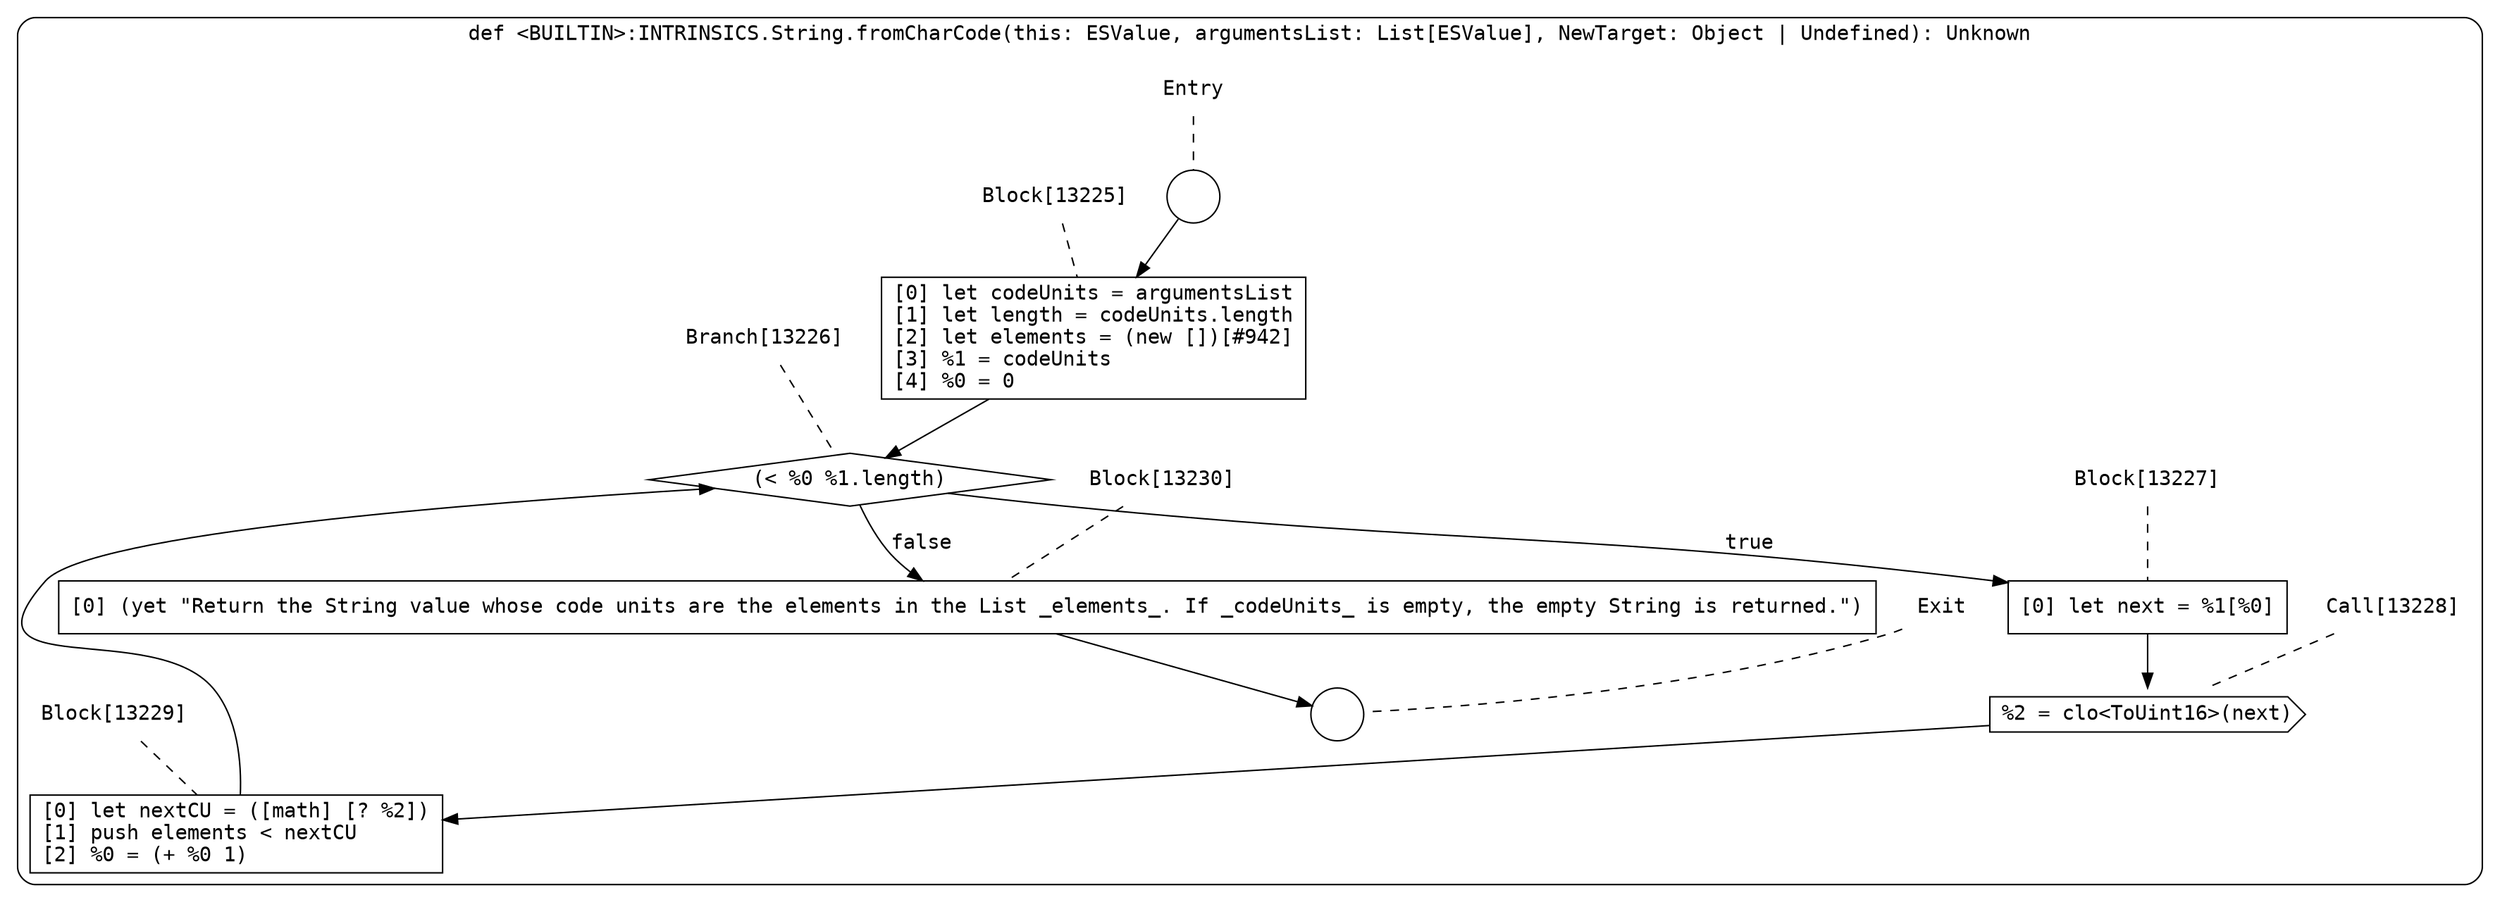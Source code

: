 digraph {
  graph [fontname = "Consolas"]
  node [fontname = "Consolas"]
  edge [fontname = "Consolas"]
  subgraph cluster2164 {
    label = "def <BUILTIN>:INTRINSICS.String.fromCharCode(this: ESValue, argumentsList: List[ESValue], NewTarget: Object | Undefined): Unknown"
    style = rounded
    cluster2164_entry_name [shape=none, label=<<font color="black">Entry</font>>]
    cluster2164_entry_name -> cluster2164_entry [arrowhead=none, color="black", style=dashed]
    cluster2164_entry [shape=circle label=" " color="black" fillcolor="white" style=filled]
    cluster2164_entry -> node13225 [color="black"]
    cluster2164_exit_name [shape=none, label=<<font color="black">Exit</font>>]
    cluster2164_exit_name -> cluster2164_exit [arrowhead=none, color="black", style=dashed]
    cluster2164_exit [shape=circle label=" " color="black" fillcolor="white" style=filled]
    node13225_name [shape=none, label=<<font color="black">Block[13225]</font>>]
    node13225_name -> node13225 [arrowhead=none, color="black", style=dashed]
    node13225 [shape=box, label=<<font color="black">[0] let codeUnits = argumentsList<BR ALIGN="LEFT"/>[1] let length = codeUnits.length<BR ALIGN="LEFT"/>[2] let elements = (new [])[#942]<BR ALIGN="LEFT"/>[3] %1 = codeUnits<BR ALIGN="LEFT"/>[4] %0 = 0<BR ALIGN="LEFT"/></font>> color="black" fillcolor="white", style=filled]
    node13225 -> node13226 [color="black"]
    node13226_name [shape=none, label=<<font color="black">Branch[13226]</font>>]
    node13226_name -> node13226 [arrowhead=none, color="black", style=dashed]
    node13226 [shape=diamond, label=<<font color="black">(&lt; %0 %1.length)</font>> color="black" fillcolor="white", style=filled]
    node13226 -> node13227 [label=<<font color="black">true</font>> color="black"]
    node13226 -> node13230 [label=<<font color="black">false</font>> color="black"]
    node13227_name [shape=none, label=<<font color="black">Block[13227]</font>>]
    node13227_name -> node13227 [arrowhead=none, color="black", style=dashed]
    node13227 [shape=box, label=<<font color="black">[0] let next = %1[%0]<BR ALIGN="LEFT"/></font>> color="black" fillcolor="white", style=filled]
    node13227 -> node13228 [color="black"]
    node13230_name [shape=none, label=<<font color="black">Block[13230]</font>>]
    node13230_name -> node13230 [arrowhead=none, color="black", style=dashed]
    node13230 [shape=box, label=<<font color="black">[0] (yet &quot;Return the String value whose code units are the elements in the List _elements_. If _codeUnits_ is empty, the empty String is returned.&quot;)<BR ALIGN="LEFT"/></font>> color="black" fillcolor="white", style=filled]
    node13230 -> cluster2164_exit [color="black"]
    node13228_name [shape=none, label=<<font color="black">Call[13228]</font>>]
    node13228_name -> node13228 [arrowhead=none, color="black", style=dashed]
    node13228 [shape=cds, label=<<font color="black">%2 = clo&lt;ToUint16&gt;(next)</font>> color="black" fillcolor="white", style=filled]
    node13228 -> node13229 [color="black"]
    node13229_name [shape=none, label=<<font color="black">Block[13229]</font>>]
    node13229_name -> node13229 [arrowhead=none, color="black", style=dashed]
    node13229 [shape=box, label=<<font color="black">[0] let nextCU = ([math] [? %2])<BR ALIGN="LEFT"/>[1] push elements &lt; nextCU<BR ALIGN="LEFT"/>[2] %0 = (+ %0 1)<BR ALIGN="LEFT"/></font>> color="black" fillcolor="white", style=filled]
    node13229 -> node13226 [color="black"]
  }
}